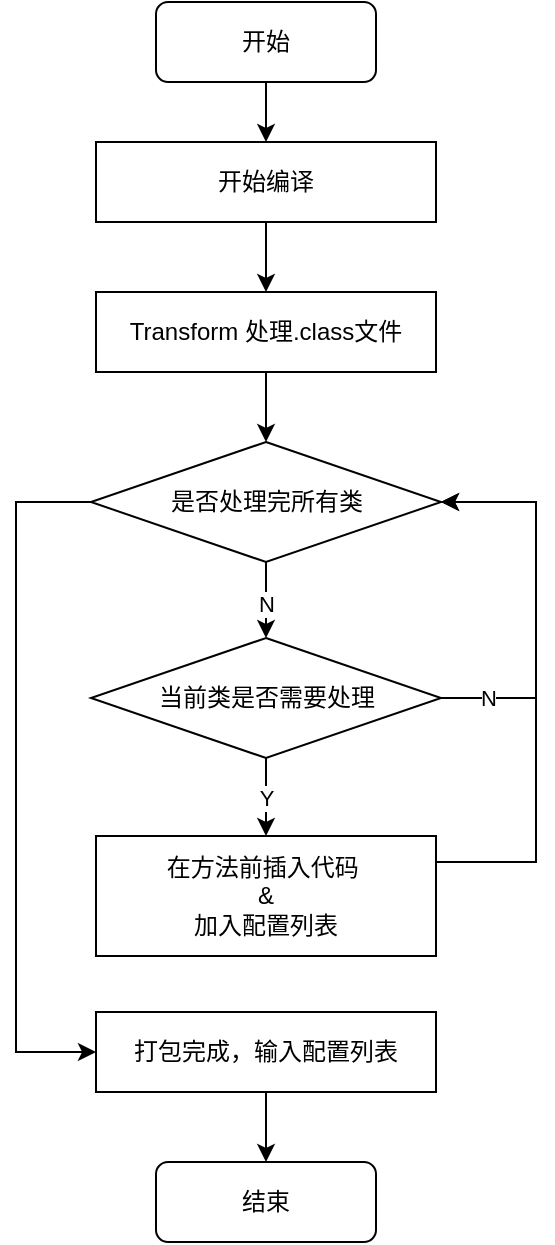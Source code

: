 <mxfile version="21.3.7" type="github">
  <diagram name="第 1 页" id="s4-XfBmubDNcDRuJN27Y">
    <mxGraphModel dx="954" dy="554" grid="1" gridSize="10" guides="1" tooltips="1" connect="1" arrows="1" fold="1" page="1" pageScale="1" pageWidth="827" pageHeight="1169" math="0" shadow="0">
      <root>
        <mxCell id="0" />
        <mxCell id="1" parent="0" />
        <mxCell id="l2LZn9NjswwpUKmkY9jK-6" style="edgeStyle=orthogonalEdgeStyle;rounded=0;orthogonalLoop=1;jettySize=auto;html=1;exitX=0.5;exitY=1;exitDx=0;exitDy=0;entryX=0.5;entryY=0;entryDx=0;entryDy=0;" edge="1" parent="1" source="6_RiLIp-bOjAekdwtzSA-1" target="l2LZn9NjswwpUKmkY9jK-1">
          <mxGeometry relative="1" as="geometry" />
        </mxCell>
        <mxCell id="6_RiLIp-bOjAekdwtzSA-1" value="开始" style="rounded=1;whiteSpace=wrap;html=1;" parent="1" vertex="1">
          <mxGeometry x="160" y="60" width="110" height="40" as="geometry" />
        </mxCell>
        <mxCell id="l2LZn9NjswwpUKmkY9jK-7" style="edgeStyle=orthogonalEdgeStyle;rounded=0;orthogonalLoop=1;jettySize=auto;html=1;exitX=0.5;exitY=1;exitDx=0;exitDy=0;entryX=0.5;entryY=0;entryDx=0;entryDy=0;" edge="1" parent="1" source="l2LZn9NjswwpUKmkY9jK-1" target="l2LZn9NjswwpUKmkY9jK-2">
          <mxGeometry relative="1" as="geometry" />
        </mxCell>
        <mxCell id="l2LZn9NjswwpUKmkY9jK-1" value="开始编译" style="rounded=0;whiteSpace=wrap;html=1;" vertex="1" parent="1">
          <mxGeometry x="130" y="130" width="170" height="40" as="geometry" />
        </mxCell>
        <mxCell id="l2LZn9NjswwpUKmkY9jK-5" value="" style="edgeStyle=orthogonalEdgeStyle;rounded=0;orthogonalLoop=1;jettySize=auto;html=1;" edge="1" parent="1" source="l2LZn9NjswwpUKmkY9jK-2" target="l2LZn9NjswwpUKmkY9jK-4">
          <mxGeometry relative="1" as="geometry" />
        </mxCell>
        <mxCell id="l2LZn9NjswwpUKmkY9jK-2" value="Transform 处理.class文件" style="rounded=0;whiteSpace=wrap;html=1;" vertex="1" parent="1">
          <mxGeometry x="130" y="205" width="170" height="40" as="geometry" />
        </mxCell>
        <mxCell id="l2LZn9NjswwpUKmkY9jK-10" style="edgeStyle=orthogonalEdgeStyle;rounded=0;orthogonalLoop=1;jettySize=auto;html=1;exitX=0.5;exitY=1;exitDx=0;exitDy=0;entryX=0.5;entryY=0;entryDx=0;entryDy=0;" edge="1" parent="1" source="l2LZn9NjswwpUKmkY9jK-4" target="l2LZn9NjswwpUKmkY9jK-9">
          <mxGeometry relative="1" as="geometry" />
        </mxCell>
        <mxCell id="l2LZn9NjswwpUKmkY9jK-16" value="N" style="edgeLabel;html=1;align=center;verticalAlign=middle;resizable=0;points=[];" vertex="1" connectable="0" parent="l2LZn9NjswwpUKmkY9jK-10">
          <mxGeometry x="0.067" y="1" relative="1" as="geometry">
            <mxPoint x="-1" as="offset" />
          </mxGeometry>
        </mxCell>
        <mxCell id="l2LZn9NjswwpUKmkY9jK-19" style="edgeStyle=orthogonalEdgeStyle;rounded=0;orthogonalLoop=1;jettySize=auto;html=1;exitX=0;exitY=0.5;exitDx=0;exitDy=0;entryX=0;entryY=0.5;entryDx=0;entryDy=0;" edge="1" parent="1" source="l2LZn9NjswwpUKmkY9jK-4" target="l2LZn9NjswwpUKmkY9jK-13">
          <mxGeometry relative="1" as="geometry">
            <Array as="points">
              <mxPoint x="90" y="310" />
              <mxPoint x="90" y="585" />
            </Array>
          </mxGeometry>
        </mxCell>
        <mxCell id="l2LZn9NjswwpUKmkY9jK-4" value="是否处理完所有类" style="rhombus;whiteSpace=wrap;html=1;rounded=0;" vertex="1" parent="1">
          <mxGeometry x="127.5" y="280" width="175" height="60" as="geometry" />
        </mxCell>
        <mxCell id="l2LZn9NjswwpUKmkY9jK-12" style="edgeStyle=orthogonalEdgeStyle;rounded=0;orthogonalLoop=1;jettySize=auto;html=1;exitX=1;exitY=0.5;exitDx=0;exitDy=0;entryX=1;entryY=0.5;entryDx=0;entryDy=0;" edge="1" parent="1" source="l2LZn9NjswwpUKmkY9jK-8" target="l2LZn9NjswwpUKmkY9jK-4">
          <mxGeometry relative="1" as="geometry">
            <Array as="points">
              <mxPoint x="350" y="490" />
              <mxPoint x="350" y="310" />
            </Array>
          </mxGeometry>
        </mxCell>
        <mxCell id="l2LZn9NjswwpUKmkY9jK-8" value="在方法前插入代码&amp;nbsp;&lt;br&gt;&amp;amp;&lt;br&gt;加入配置列表" style="rounded=0;whiteSpace=wrap;html=1;" vertex="1" parent="1">
          <mxGeometry x="130" y="477" width="170" height="60" as="geometry" />
        </mxCell>
        <mxCell id="l2LZn9NjswwpUKmkY9jK-11" value="Y" style="edgeStyle=orthogonalEdgeStyle;rounded=0;orthogonalLoop=1;jettySize=auto;html=1;exitX=0.5;exitY=1;exitDx=0;exitDy=0;entryX=0.5;entryY=0;entryDx=0;entryDy=0;" edge="1" parent="1" source="l2LZn9NjswwpUKmkY9jK-9" target="l2LZn9NjswwpUKmkY9jK-8">
          <mxGeometry relative="1" as="geometry" />
        </mxCell>
        <mxCell id="l2LZn9NjswwpUKmkY9jK-17" value="N" style="edgeStyle=orthogonalEdgeStyle;rounded=0;orthogonalLoop=1;jettySize=auto;html=1;exitX=1;exitY=0.5;exitDx=0;exitDy=0;entryX=1;entryY=0.5;entryDx=0;entryDy=0;" edge="1" parent="1" source="l2LZn9NjswwpUKmkY9jK-9" target="l2LZn9NjswwpUKmkY9jK-4">
          <mxGeometry x="-0.759" relative="1" as="geometry">
            <Array as="points">
              <mxPoint x="350" y="408" />
              <mxPoint x="350" y="310" />
            </Array>
            <mxPoint as="offset" />
          </mxGeometry>
        </mxCell>
        <mxCell id="l2LZn9NjswwpUKmkY9jK-9" value="当前类是否需要处理" style="rhombus;whiteSpace=wrap;html=1;rounded=0;" vertex="1" parent="1">
          <mxGeometry x="127.5" y="378" width="175" height="60" as="geometry" />
        </mxCell>
        <mxCell id="l2LZn9NjswwpUKmkY9jK-21" style="edgeStyle=orthogonalEdgeStyle;rounded=0;orthogonalLoop=1;jettySize=auto;html=1;exitX=0.5;exitY=1;exitDx=0;exitDy=0;entryX=0.5;entryY=0;entryDx=0;entryDy=0;" edge="1" parent="1" source="l2LZn9NjswwpUKmkY9jK-13" target="l2LZn9NjswwpUKmkY9jK-20">
          <mxGeometry relative="1" as="geometry" />
        </mxCell>
        <mxCell id="l2LZn9NjswwpUKmkY9jK-13" value="打包完成，输入配置列表" style="rounded=0;whiteSpace=wrap;html=1;" vertex="1" parent="1">
          <mxGeometry x="130" y="565" width="170" height="40" as="geometry" />
        </mxCell>
        <mxCell id="l2LZn9NjswwpUKmkY9jK-20" value="结束" style="rounded=1;whiteSpace=wrap;html=1;" vertex="1" parent="1">
          <mxGeometry x="160" y="640" width="110" height="40" as="geometry" />
        </mxCell>
      </root>
    </mxGraphModel>
  </diagram>
</mxfile>

